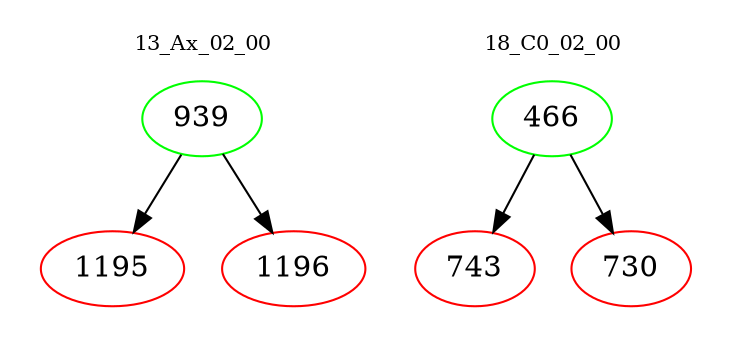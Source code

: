 digraph{
subgraph cluster_0 {
color = white
label = "13_Ax_02_00";
fontsize=10;
T0_939 [label="939", color="green"]
T0_939 -> T0_1195 [color="black"]
T0_1195 [label="1195", color="red"]
T0_939 -> T0_1196 [color="black"]
T0_1196 [label="1196", color="red"]
}
subgraph cluster_1 {
color = white
label = "18_C0_02_00";
fontsize=10;
T1_466 [label="466", color="green"]
T1_466 -> T1_743 [color="black"]
T1_743 [label="743", color="red"]
T1_466 -> T1_730 [color="black"]
T1_730 [label="730", color="red"]
}
}
